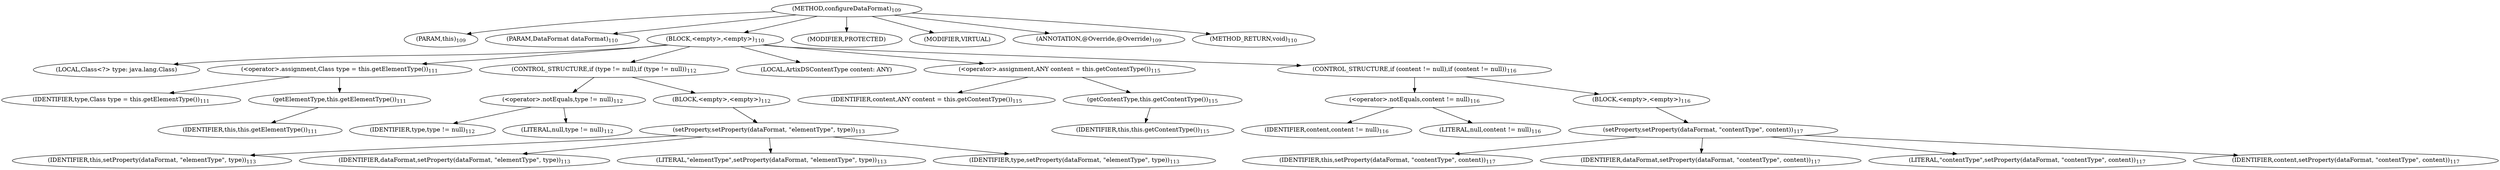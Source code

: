 digraph "configureDataFormat" {  
"214" [label = <(METHOD,configureDataFormat)<SUB>109</SUB>> ]
"26" [label = <(PARAM,this)<SUB>109</SUB>> ]
"215" [label = <(PARAM,DataFormat dataFormat)<SUB>110</SUB>> ]
"216" [label = <(BLOCK,&lt;empty&gt;,&lt;empty&gt;)<SUB>110</SUB>> ]
"217" [label = <(LOCAL,Class&lt;?&gt; type: java.lang.Class)> ]
"218" [label = <(&lt;operator&gt;.assignment,Class type = this.getElementType())<SUB>111</SUB>> ]
"219" [label = <(IDENTIFIER,type,Class type = this.getElementType())<SUB>111</SUB>> ]
"220" [label = <(getElementType,this.getElementType())<SUB>111</SUB>> ]
"25" [label = <(IDENTIFIER,this,this.getElementType())<SUB>111</SUB>> ]
"221" [label = <(CONTROL_STRUCTURE,if (type != null),if (type != null))<SUB>112</SUB>> ]
"222" [label = <(&lt;operator&gt;.notEquals,type != null)<SUB>112</SUB>> ]
"223" [label = <(IDENTIFIER,type,type != null)<SUB>112</SUB>> ]
"224" [label = <(LITERAL,null,type != null)<SUB>112</SUB>> ]
"225" [label = <(BLOCK,&lt;empty&gt;,&lt;empty&gt;)<SUB>112</SUB>> ]
"226" [label = <(setProperty,setProperty(dataFormat, &quot;elementType&quot;, type))<SUB>113</SUB>> ]
"27" [label = <(IDENTIFIER,this,setProperty(dataFormat, &quot;elementType&quot;, type))<SUB>113</SUB>> ]
"227" [label = <(IDENTIFIER,dataFormat,setProperty(dataFormat, &quot;elementType&quot;, type))<SUB>113</SUB>> ]
"228" [label = <(LITERAL,&quot;elementType&quot;,setProperty(dataFormat, &quot;elementType&quot;, type))<SUB>113</SUB>> ]
"229" [label = <(IDENTIFIER,type,setProperty(dataFormat, &quot;elementType&quot;, type))<SUB>113</SUB>> ]
"230" [label = <(LOCAL,ArtixDSContentType content: ANY)> ]
"231" [label = <(&lt;operator&gt;.assignment,ANY content = this.getContentType())<SUB>115</SUB>> ]
"232" [label = <(IDENTIFIER,content,ANY content = this.getContentType())<SUB>115</SUB>> ]
"233" [label = <(getContentType,this.getContentType())<SUB>115</SUB>> ]
"28" [label = <(IDENTIFIER,this,this.getContentType())<SUB>115</SUB>> ]
"234" [label = <(CONTROL_STRUCTURE,if (content != null),if (content != null))<SUB>116</SUB>> ]
"235" [label = <(&lt;operator&gt;.notEquals,content != null)<SUB>116</SUB>> ]
"236" [label = <(IDENTIFIER,content,content != null)<SUB>116</SUB>> ]
"237" [label = <(LITERAL,null,content != null)<SUB>116</SUB>> ]
"238" [label = <(BLOCK,&lt;empty&gt;,&lt;empty&gt;)<SUB>116</SUB>> ]
"239" [label = <(setProperty,setProperty(dataFormat, &quot;contentType&quot;, content))<SUB>117</SUB>> ]
"29" [label = <(IDENTIFIER,this,setProperty(dataFormat, &quot;contentType&quot;, content))<SUB>117</SUB>> ]
"240" [label = <(IDENTIFIER,dataFormat,setProperty(dataFormat, &quot;contentType&quot;, content))<SUB>117</SUB>> ]
"241" [label = <(LITERAL,&quot;contentType&quot;,setProperty(dataFormat, &quot;contentType&quot;, content))<SUB>117</SUB>> ]
"242" [label = <(IDENTIFIER,content,setProperty(dataFormat, &quot;contentType&quot;, content))<SUB>117</SUB>> ]
"243" [label = <(MODIFIER,PROTECTED)> ]
"244" [label = <(MODIFIER,VIRTUAL)> ]
"245" [label = <(ANNOTATION,@Override,@Override)<SUB>109</SUB>> ]
"246" [label = <(METHOD_RETURN,void)<SUB>110</SUB>> ]
  "214" -> "26" 
  "214" -> "215" 
  "214" -> "216" 
  "214" -> "243" 
  "214" -> "244" 
  "214" -> "245" 
  "214" -> "246" 
  "216" -> "217" 
  "216" -> "218" 
  "216" -> "221" 
  "216" -> "230" 
  "216" -> "231" 
  "216" -> "234" 
  "218" -> "219" 
  "218" -> "220" 
  "220" -> "25" 
  "221" -> "222" 
  "221" -> "225" 
  "222" -> "223" 
  "222" -> "224" 
  "225" -> "226" 
  "226" -> "27" 
  "226" -> "227" 
  "226" -> "228" 
  "226" -> "229" 
  "231" -> "232" 
  "231" -> "233" 
  "233" -> "28" 
  "234" -> "235" 
  "234" -> "238" 
  "235" -> "236" 
  "235" -> "237" 
  "238" -> "239" 
  "239" -> "29" 
  "239" -> "240" 
  "239" -> "241" 
  "239" -> "242" 
}
